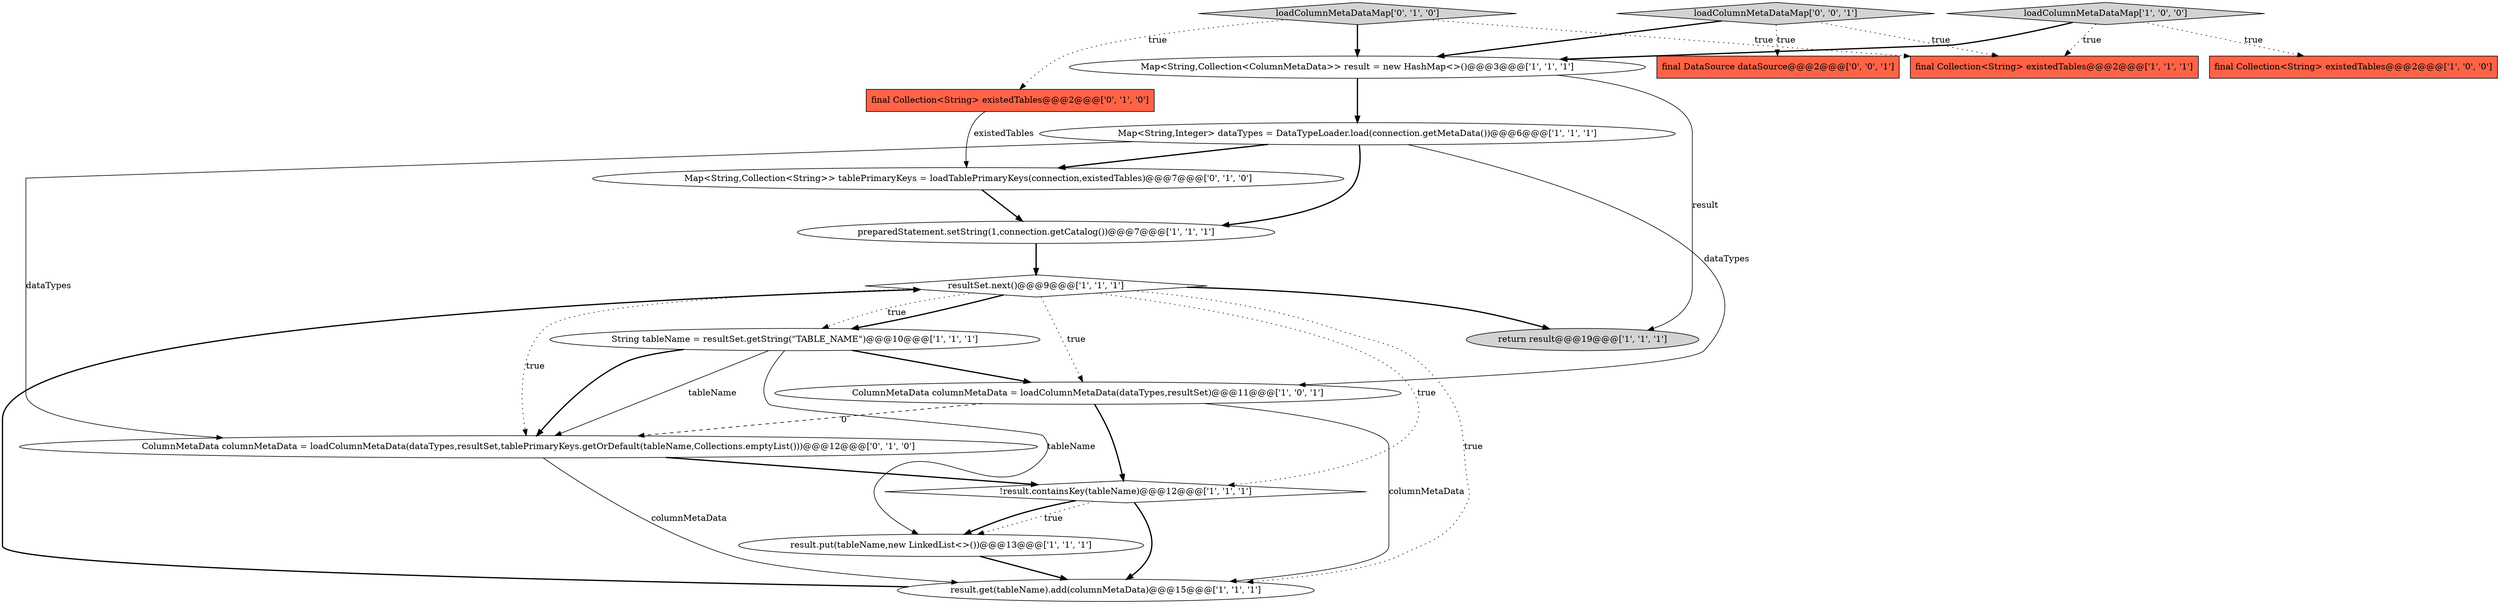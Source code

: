 digraph {
2 [style = filled, label = "preparedStatement.setString(1,connection.getCatalog())@@@7@@@['1', '1', '1']", fillcolor = white, shape = ellipse image = "AAA0AAABBB1BBB"];
16 [style = filled, label = "loadColumnMetaDataMap['0', '1', '0']", fillcolor = lightgray, shape = diamond image = "AAA0AAABBB2BBB"];
3 [style = filled, label = "String tableName = resultSet.getString(\"TABLE_NAME\")@@@10@@@['1', '1', '1']", fillcolor = white, shape = ellipse image = "AAA0AAABBB1BBB"];
1 [style = filled, label = "final Collection<String> existedTables@@@2@@@['1', '0', '0']", fillcolor = tomato, shape = box image = "AAA0AAABBB1BBB"];
14 [style = filled, label = "final Collection<String> existedTables@@@2@@@['0', '1', '0']", fillcolor = tomato, shape = box image = "AAA0AAABBB2BBB"];
8 [style = filled, label = "result.put(tableName,new LinkedList<>())@@@13@@@['1', '1', '1']", fillcolor = white, shape = ellipse image = "AAA0AAABBB1BBB"];
5 [style = filled, label = "ColumnMetaData columnMetaData = loadColumnMetaData(dataTypes,resultSet)@@@11@@@['1', '0', '1']", fillcolor = white, shape = ellipse image = "AAA0AAABBB1BBB"];
0 [style = filled, label = "!result.containsKey(tableName)@@@12@@@['1', '1', '1']", fillcolor = white, shape = diamond image = "AAA0AAABBB1BBB"];
10 [style = filled, label = "Map<String,Collection<ColumnMetaData>> result = new HashMap<>()@@@3@@@['1', '1', '1']", fillcolor = white, shape = ellipse image = "AAA0AAABBB1BBB"];
7 [style = filled, label = "Map<String,Integer> dataTypes = DataTypeLoader.load(connection.getMetaData())@@@6@@@['1', '1', '1']", fillcolor = white, shape = ellipse image = "AAA0AAABBB1BBB"];
15 [style = filled, label = "Map<String,Collection<String>> tablePrimaryKeys = loadTablePrimaryKeys(connection,existedTables)@@@7@@@['0', '1', '0']", fillcolor = white, shape = ellipse image = "AAA1AAABBB2BBB"];
6 [style = filled, label = "resultSet.next()@@@9@@@['1', '1', '1']", fillcolor = white, shape = diamond image = "AAA0AAABBB1BBB"];
13 [style = filled, label = "ColumnMetaData columnMetaData = loadColumnMetaData(dataTypes,resultSet,tablePrimaryKeys.getOrDefault(tableName,Collections.emptyList()))@@@12@@@['0', '1', '0']", fillcolor = white, shape = ellipse image = "AAA1AAABBB2BBB"];
17 [style = filled, label = "final DataSource dataSource@@@2@@@['0', '0', '1']", fillcolor = tomato, shape = box image = "AAA0AAABBB3BBB"];
18 [style = filled, label = "loadColumnMetaDataMap['0', '0', '1']", fillcolor = lightgray, shape = diamond image = "AAA0AAABBB3BBB"];
11 [style = filled, label = "return result@@@19@@@['1', '1', '1']", fillcolor = lightgray, shape = ellipse image = "AAA0AAABBB1BBB"];
9 [style = filled, label = "final Collection<String> existedTables@@@2@@@['1', '1', '1']", fillcolor = tomato, shape = box image = "AAA0AAABBB1BBB"];
4 [style = filled, label = "loadColumnMetaDataMap['1', '0', '0']", fillcolor = lightgray, shape = diamond image = "AAA0AAABBB1BBB"];
12 [style = filled, label = "result.get(tableName).add(columnMetaData)@@@15@@@['1', '1', '1']", fillcolor = white, shape = ellipse image = "AAA0AAABBB1BBB"];
3->8 [style = solid, label="tableName"];
5->13 [style = dashed, label="0"];
8->12 [style = bold, label=""];
0->8 [style = dotted, label="true"];
13->0 [style = bold, label=""];
6->11 [style = bold, label=""];
16->14 [style = dotted, label="true"];
14->15 [style = solid, label="existedTables"];
0->8 [style = bold, label=""];
4->1 [style = dotted, label="true"];
3->13 [style = bold, label=""];
3->5 [style = bold, label=""];
15->2 [style = bold, label=""];
16->10 [style = bold, label=""];
6->0 [style = dotted, label="true"];
6->13 [style = dotted, label="true"];
6->5 [style = dotted, label="true"];
10->7 [style = bold, label=""];
5->0 [style = bold, label=""];
18->17 [style = dotted, label="true"];
0->12 [style = bold, label=""];
16->9 [style = dotted, label="true"];
7->13 [style = solid, label="dataTypes"];
18->10 [style = bold, label=""];
6->3 [style = bold, label=""];
13->12 [style = solid, label="columnMetaData"];
3->13 [style = solid, label="tableName"];
6->3 [style = dotted, label="true"];
7->5 [style = solid, label="dataTypes"];
2->6 [style = bold, label=""];
4->10 [style = bold, label=""];
4->9 [style = dotted, label="true"];
7->15 [style = bold, label=""];
5->12 [style = solid, label="columnMetaData"];
6->12 [style = dotted, label="true"];
10->11 [style = solid, label="result"];
18->9 [style = dotted, label="true"];
12->6 [style = bold, label=""];
7->2 [style = bold, label=""];
}
